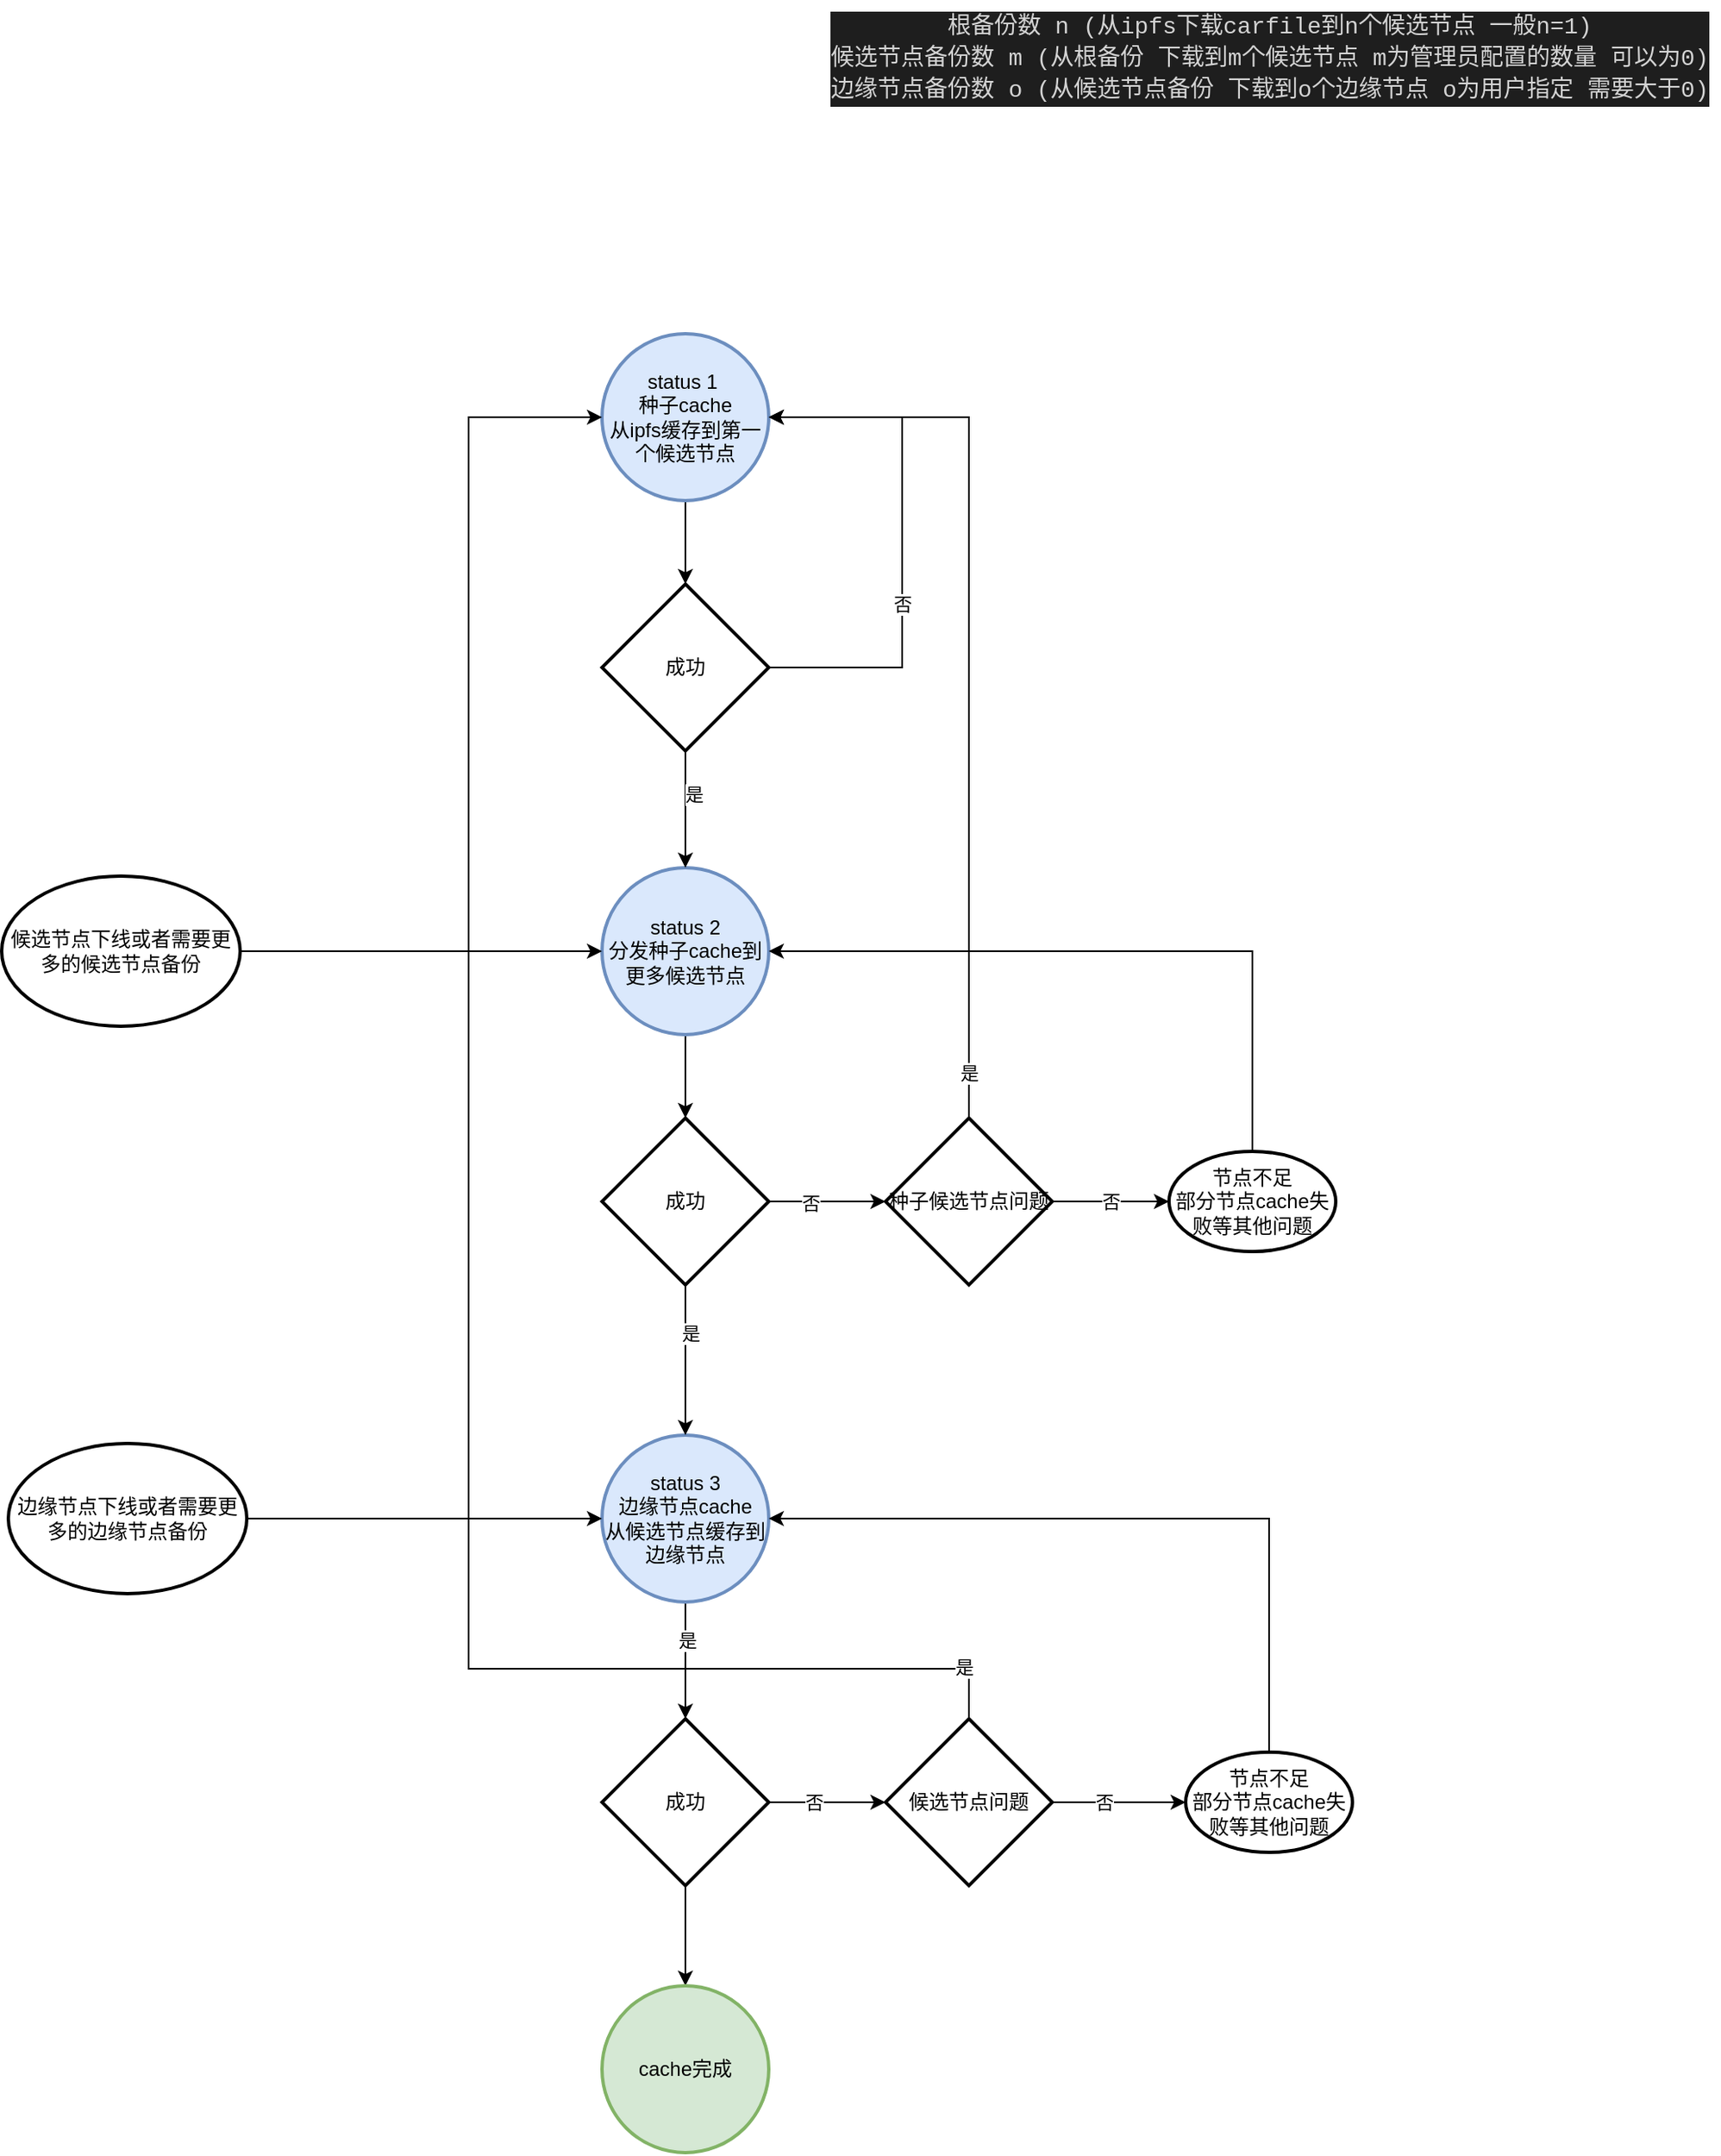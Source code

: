 <mxfile version="20.8.23" type="github">
  <diagram name="第 1 页" id="QHH_X7q2ztNWC-sLg0Y3">
    <mxGraphModel dx="2901" dy="2003" grid="1" gridSize="10" guides="1" tooltips="1" connect="1" arrows="1" fold="1" page="1" pageScale="1" pageWidth="827" pageHeight="1169" math="0" shadow="0">
      <root>
        <mxCell id="0" />
        <mxCell id="1" parent="0" />
        <mxCell id="2cQRxwlxTQhjBTOK5HLz-41" value="&lt;div style=&quot;color: rgb(212, 212, 212); background-color: rgb(30, 30, 30); font-family: Consolas, &amp;quot;Courier New&amp;quot;, monospace; font-size: 14px; line-height: 19px;&quot;&gt;&lt;div&gt;根备份数 n (从ipfs下载carfile到n个候选节点 一般n=1)&lt;/div&gt;&lt;div&gt;候选节点备份数 m (从根备份 下载到m个候选节点 m为管理员配置的数量 可以为0)&lt;/div&gt;&lt;div&gt;边缘节点备份数 o (从候选节点备份 下载到o个边缘节点 o为用户指定 需要大于0)&lt;/div&gt;&lt;/div&gt;" style="text;html=1;align=center;verticalAlign=middle;resizable=0;points=[];autosize=1;strokeColor=none;fillColor=none;" parent="1" vertex="1">
          <mxGeometry x="-70" y="-170" width="540" height="70" as="geometry" />
        </mxCell>
        <mxCell id="S5eZa1ermERS1K-_M2My-9" style="edgeStyle=orthogonalEdgeStyle;rounded=0;orthogonalLoop=1;jettySize=auto;html=1;exitX=0.5;exitY=1;exitDx=0;exitDy=0;exitPerimeter=0;entryX=0.5;entryY=0;entryDx=0;entryDy=0;entryPerimeter=0;" edge="1" parent="1" source="S5eZa1ermERS1K-_M2My-1" target="S5eZa1ermERS1K-_M2My-8">
          <mxGeometry relative="1" as="geometry" />
        </mxCell>
        <mxCell id="S5eZa1ermERS1K-_M2My-1" value="status 1&amp;nbsp;&lt;br&gt;种子cache&lt;br&gt;从ipfs缓存到第一个候选节点" style="strokeWidth=2;html=1;shape=mxgraph.flowchart.start_2;whiteSpace=wrap;fillColor=#dae8fc;strokeColor=#6c8ebf;" vertex="1" parent="1">
          <mxGeometry x="-200" y="30" width="100" height="100" as="geometry" />
        </mxCell>
        <mxCell id="S5eZa1ermERS1K-_M2My-15" style="edgeStyle=orthogonalEdgeStyle;rounded=0;orthogonalLoop=1;jettySize=auto;html=1;exitX=0.5;exitY=1;exitDx=0;exitDy=0;exitPerimeter=0;" edge="1" parent="1" source="S5eZa1ermERS1K-_M2My-2" target="S5eZa1ermERS1K-_M2My-14">
          <mxGeometry relative="1" as="geometry" />
        </mxCell>
        <mxCell id="S5eZa1ermERS1K-_M2My-2" value="status 2&lt;br&gt;分发种子cache到更多候选节点" style="strokeWidth=2;html=1;shape=mxgraph.flowchart.start_2;whiteSpace=wrap;fillColor=#dae8fc;strokeColor=#6c8ebf;" vertex="1" parent="1">
          <mxGeometry x="-200" y="350" width="100" height="100" as="geometry" />
        </mxCell>
        <mxCell id="S5eZa1ermERS1K-_M2My-54" style="edgeStyle=orthogonalEdgeStyle;rounded=0;orthogonalLoop=1;jettySize=auto;html=1;exitX=0.5;exitY=1;exitDx=0;exitDy=0;exitPerimeter=0;" edge="1" parent="1" source="S5eZa1ermERS1K-_M2My-3" target="S5eZa1ermERS1K-_M2My-53">
          <mxGeometry relative="1" as="geometry" />
        </mxCell>
        <mxCell id="S5eZa1ermERS1K-_M2My-55" value="是" style="edgeLabel;html=1;align=center;verticalAlign=middle;resizable=0;points=[];" vertex="1" connectable="0" parent="S5eZa1ermERS1K-_M2My-54">
          <mxGeometry x="-0.362" y="1" relative="1" as="geometry">
            <mxPoint as="offset" />
          </mxGeometry>
        </mxCell>
        <mxCell id="S5eZa1ermERS1K-_M2My-3" value="status 3&lt;br&gt;边缘节点cache&lt;br&gt;从候选节点缓存到边缘节点" style="strokeWidth=2;html=1;shape=mxgraph.flowchart.start_2;whiteSpace=wrap;fillColor=#dae8fc;strokeColor=#6c8ebf;" vertex="1" parent="1">
          <mxGeometry x="-200" y="690" width="100" height="100" as="geometry" />
        </mxCell>
        <mxCell id="S5eZa1ermERS1K-_M2My-10" style="edgeStyle=orthogonalEdgeStyle;rounded=0;orthogonalLoop=1;jettySize=auto;html=1;exitX=0.5;exitY=1;exitDx=0;exitDy=0;exitPerimeter=0;entryX=0.5;entryY=0;entryDx=0;entryDy=0;entryPerimeter=0;" edge="1" parent="1" source="S5eZa1ermERS1K-_M2My-8" target="S5eZa1ermERS1K-_M2My-2">
          <mxGeometry relative="1" as="geometry" />
        </mxCell>
        <mxCell id="S5eZa1ermERS1K-_M2My-13" value="是" style="edgeLabel;html=1;align=center;verticalAlign=middle;resizable=0;points=[];" vertex="1" connectable="0" parent="S5eZa1ermERS1K-_M2My-10">
          <mxGeometry x="-0.259" y="5" relative="1" as="geometry">
            <mxPoint as="offset" />
          </mxGeometry>
        </mxCell>
        <mxCell id="S5eZa1ermERS1K-_M2My-20" style="edgeStyle=orthogonalEdgeStyle;rounded=0;orthogonalLoop=1;jettySize=auto;html=1;exitX=1;exitY=0.5;exitDx=0;exitDy=0;exitPerimeter=0;entryX=1;entryY=0.5;entryDx=0;entryDy=0;entryPerimeter=0;" edge="1" parent="1" source="S5eZa1ermERS1K-_M2My-8" target="S5eZa1ermERS1K-_M2My-1">
          <mxGeometry relative="1" as="geometry">
            <mxPoint x="-30" y="230" as="targetPoint" />
            <Array as="points">
              <mxPoint x="-20" y="230" />
              <mxPoint x="-20" y="80" />
            </Array>
          </mxGeometry>
        </mxCell>
        <mxCell id="S5eZa1ermERS1K-_M2My-21" value="否" style="edgeLabel;html=1;align=center;verticalAlign=middle;resizable=0;points=[];" vertex="1" connectable="0" parent="S5eZa1ermERS1K-_M2My-20">
          <mxGeometry x="-0.24" relative="1" as="geometry">
            <mxPoint as="offset" />
          </mxGeometry>
        </mxCell>
        <mxCell id="S5eZa1ermERS1K-_M2My-8" value="成功" style="strokeWidth=2;html=1;shape=mxgraph.flowchart.decision;whiteSpace=wrap;" vertex="1" parent="1">
          <mxGeometry x="-200" y="180" width="100" height="100" as="geometry" />
        </mxCell>
        <mxCell id="S5eZa1ermERS1K-_M2My-16" style="edgeStyle=orthogonalEdgeStyle;rounded=0;orthogonalLoop=1;jettySize=auto;html=1;exitX=0.5;exitY=1;exitDx=0;exitDy=0;exitPerimeter=0;entryX=0.5;entryY=0;entryDx=0;entryDy=0;entryPerimeter=0;" edge="1" parent="1" source="S5eZa1ermERS1K-_M2My-14" target="S5eZa1ermERS1K-_M2My-3">
          <mxGeometry relative="1" as="geometry" />
        </mxCell>
        <mxCell id="S5eZa1ermERS1K-_M2My-17" value="是" style="edgeLabel;html=1;align=center;verticalAlign=middle;resizable=0;points=[];" vertex="1" connectable="0" parent="S5eZa1ermERS1K-_M2My-16">
          <mxGeometry x="-0.354" y="3" relative="1" as="geometry">
            <mxPoint as="offset" />
          </mxGeometry>
        </mxCell>
        <mxCell id="S5eZa1ermERS1K-_M2My-40" style="edgeStyle=orthogonalEdgeStyle;rounded=0;orthogonalLoop=1;jettySize=auto;html=1;exitX=1;exitY=0.5;exitDx=0;exitDy=0;exitPerimeter=0;entryX=0;entryY=0.5;entryDx=0;entryDy=0;entryPerimeter=0;" edge="1" parent="1" source="S5eZa1ermERS1K-_M2My-14" target="S5eZa1ermERS1K-_M2My-30">
          <mxGeometry relative="1" as="geometry">
            <mxPoint x="-40" y="550" as="targetPoint" />
          </mxGeometry>
        </mxCell>
        <mxCell id="S5eZa1ermERS1K-_M2My-41" value="否" style="edgeLabel;html=1;align=center;verticalAlign=middle;resizable=0;points=[];" vertex="1" connectable="0" parent="S5eZa1ermERS1K-_M2My-40">
          <mxGeometry x="-0.289" y="-1" relative="1" as="geometry">
            <mxPoint as="offset" />
          </mxGeometry>
        </mxCell>
        <mxCell id="S5eZa1ermERS1K-_M2My-14" value="成功" style="strokeWidth=2;html=1;shape=mxgraph.flowchart.decision;whiteSpace=wrap;" vertex="1" parent="1">
          <mxGeometry x="-200" y="500" width="100" height="100" as="geometry" />
        </mxCell>
        <mxCell id="S5eZa1ermERS1K-_M2My-33" style="edgeStyle=orthogonalEdgeStyle;rounded=0;orthogonalLoop=1;jettySize=auto;html=1;exitX=0.5;exitY=0;exitDx=0;exitDy=0;exitPerimeter=0;entryX=1;entryY=0.5;entryDx=0;entryDy=0;entryPerimeter=0;" edge="1" parent="1" source="S5eZa1ermERS1K-_M2My-30" target="S5eZa1ermERS1K-_M2My-1">
          <mxGeometry relative="1" as="geometry" />
        </mxCell>
        <mxCell id="S5eZa1ermERS1K-_M2My-34" value="是" style="edgeLabel;html=1;align=center;verticalAlign=middle;resizable=0;points=[];" vertex="1" connectable="0" parent="S5eZa1ermERS1K-_M2My-33">
          <mxGeometry x="-0.7" y="-2" relative="1" as="geometry">
            <mxPoint x="-2" y="54" as="offset" />
          </mxGeometry>
        </mxCell>
        <mxCell id="S5eZa1ermERS1K-_M2My-36" value="否" style="edgeStyle=orthogonalEdgeStyle;rounded=0;orthogonalLoop=1;jettySize=auto;html=1;exitX=1;exitY=0.5;exitDx=0;exitDy=0;exitPerimeter=0;entryX=0;entryY=0.5;entryDx=0;entryDy=0;entryPerimeter=0;" edge="1" parent="1" source="S5eZa1ermERS1K-_M2My-30" target="S5eZa1ermERS1K-_M2My-46">
          <mxGeometry relative="1" as="geometry">
            <mxPoint x="120" y="550" as="targetPoint" />
          </mxGeometry>
        </mxCell>
        <mxCell id="S5eZa1ermERS1K-_M2My-30" value="种子候选节点问题" style="strokeWidth=2;html=1;shape=mxgraph.flowchart.decision;whiteSpace=wrap;" vertex="1" parent="1">
          <mxGeometry x="-30" y="500" width="100" height="100" as="geometry" />
        </mxCell>
        <mxCell id="S5eZa1ermERS1K-_M2My-47" style="edgeStyle=orthogonalEdgeStyle;rounded=0;orthogonalLoop=1;jettySize=auto;html=1;exitX=0.5;exitY=0;exitDx=0;exitDy=0;exitPerimeter=0;entryX=1;entryY=0.5;entryDx=0;entryDy=0;entryPerimeter=0;" edge="1" parent="1" source="S5eZa1ermERS1K-_M2My-46" target="S5eZa1ermERS1K-_M2My-2">
          <mxGeometry relative="1" as="geometry" />
        </mxCell>
        <mxCell id="S5eZa1ermERS1K-_M2My-46" value="节点不足&lt;br&gt;部分节点cache失败等其他问题" style="strokeWidth=2;html=1;shape=mxgraph.flowchart.start_1;whiteSpace=wrap;" vertex="1" parent="1">
          <mxGeometry x="140" y="520" width="100" height="60" as="geometry" />
        </mxCell>
        <mxCell id="S5eZa1ermERS1K-_M2My-51" style="edgeStyle=orthogonalEdgeStyle;rounded=0;orthogonalLoop=1;jettySize=auto;html=1;exitX=0.5;exitY=0;exitDx=0;exitDy=0;exitPerimeter=0;entryX=0;entryY=0.5;entryDx=0;entryDy=0;entryPerimeter=0;" edge="1" parent="1" source="S5eZa1ermERS1K-_M2My-48" target="S5eZa1ermERS1K-_M2My-1">
          <mxGeometry relative="1" as="geometry">
            <mxPoint x="-380" y="260" as="targetPoint" />
            <Array as="points">
              <mxPoint x="20" y="830" />
              <mxPoint x="-280" y="830" />
              <mxPoint x="-280" y="80" />
            </Array>
          </mxGeometry>
        </mxCell>
        <mxCell id="S5eZa1ermERS1K-_M2My-52" value="是" style="edgeLabel;html=1;align=center;verticalAlign=middle;resizable=0;points=[];" vertex="1" connectable="0" parent="S5eZa1ermERS1K-_M2My-51">
          <mxGeometry x="-0.943" y="-1" relative="1" as="geometry">
            <mxPoint as="offset" />
          </mxGeometry>
        </mxCell>
        <mxCell id="S5eZa1ermERS1K-_M2My-59" style="edgeStyle=orthogonalEdgeStyle;rounded=0;orthogonalLoop=1;jettySize=auto;html=1;exitX=1;exitY=0.5;exitDx=0;exitDy=0;exitPerimeter=0;" edge="1" parent="1" source="S5eZa1ermERS1K-_M2My-48" target="S5eZa1ermERS1K-_M2My-58">
          <mxGeometry relative="1" as="geometry" />
        </mxCell>
        <mxCell id="S5eZa1ermERS1K-_M2My-60" value="否" style="edgeLabel;html=1;align=center;verticalAlign=middle;resizable=0;points=[];" vertex="1" connectable="0" parent="S5eZa1ermERS1K-_M2My-59">
          <mxGeometry x="-0.231" relative="1" as="geometry">
            <mxPoint as="offset" />
          </mxGeometry>
        </mxCell>
        <mxCell id="S5eZa1ermERS1K-_M2My-48" value="候选节点问题" style="strokeWidth=2;html=1;shape=mxgraph.flowchart.decision;whiteSpace=wrap;" vertex="1" parent="1">
          <mxGeometry x="-30" y="860" width="100" height="100" as="geometry" />
        </mxCell>
        <mxCell id="S5eZa1ermERS1K-_M2My-56" style="edgeStyle=orthogonalEdgeStyle;rounded=0;orthogonalLoop=1;jettySize=auto;html=1;exitX=1;exitY=0.5;exitDx=0;exitDy=0;exitPerimeter=0;" edge="1" parent="1" source="S5eZa1ermERS1K-_M2My-53" target="S5eZa1ermERS1K-_M2My-48">
          <mxGeometry relative="1" as="geometry" />
        </mxCell>
        <mxCell id="S5eZa1ermERS1K-_M2My-57" value="否" style="edgeLabel;html=1;align=center;verticalAlign=middle;resizable=0;points=[];" vertex="1" connectable="0" parent="S5eZa1ermERS1K-_M2My-56">
          <mxGeometry x="-0.248" relative="1" as="geometry">
            <mxPoint as="offset" />
          </mxGeometry>
        </mxCell>
        <mxCell id="S5eZa1ermERS1K-_M2My-63" style="edgeStyle=orthogonalEdgeStyle;rounded=0;orthogonalLoop=1;jettySize=auto;html=1;exitX=0.5;exitY=1;exitDx=0;exitDy=0;exitPerimeter=0;" edge="1" parent="1" source="S5eZa1ermERS1K-_M2My-53" target="S5eZa1ermERS1K-_M2My-62">
          <mxGeometry relative="1" as="geometry" />
        </mxCell>
        <mxCell id="S5eZa1ermERS1K-_M2My-53" value="成功" style="strokeWidth=2;html=1;shape=mxgraph.flowchart.decision;whiteSpace=wrap;" vertex="1" parent="1">
          <mxGeometry x="-200" y="860" width="100" height="100" as="geometry" />
        </mxCell>
        <mxCell id="S5eZa1ermERS1K-_M2My-61" style="edgeStyle=orthogonalEdgeStyle;rounded=0;orthogonalLoop=1;jettySize=auto;html=1;exitX=0.5;exitY=0;exitDx=0;exitDy=0;exitPerimeter=0;entryX=1;entryY=0.5;entryDx=0;entryDy=0;entryPerimeter=0;" edge="1" parent="1" source="S5eZa1ermERS1K-_M2My-58" target="S5eZa1ermERS1K-_M2My-3">
          <mxGeometry relative="1" as="geometry" />
        </mxCell>
        <mxCell id="S5eZa1ermERS1K-_M2My-58" value="节点不足&lt;br style=&quot;border-color: var(--border-color);&quot;&gt;部分节点cache失败等其他问题" style="strokeWidth=2;html=1;shape=mxgraph.flowchart.start_1;whiteSpace=wrap;" vertex="1" parent="1">
          <mxGeometry x="150" y="880" width="100" height="60" as="geometry" />
        </mxCell>
        <mxCell id="S5eZa1ermERS1K-_M2My-62" value="cache完成" style="strokeWidth=2;html=1;shape=mxgraph.flowchart.start_2;whiteSpace=wrap;fillColor=#d5e8d4;strokeColor=#82b366;" vertex="1" parent="1">
          <mxGeometry x="-200" y="1020" width="100" height="100" as="geometry" />
        </mxCell>
        <mxCell id="S5eZa1ermERS1K-_M2My-67" style="edgeStyle=orthogonalEdgeStyle;rounded=0;orthogonalLoop=1;jettySize=auto;html=1;" edge="1" parent="1" source="S5eZa1ermERS1K-_M2My-65" target="S5eZa1ermERS1K-_M2My-2">
          <mxGeometry relative="1" as="geometry" />
        </mxCell>
        <mxCell id="S5eZa1ermERS1K-_M2My-65" value="候选节点下线或者需要更多的候选节点备份" style="strokeWidth=2;html=1;shape=mxgraph.flowchart.start_1;whiteSpace=wrap;" vertex="1" parent="1">
          <mxGeometry x="-560" y="355" width="143" height="90" as="geometry" />
        </mxCell>
        <mxCell id="S5eZa1ermERS1K-_M2My-69" style="edgeStyle=orthogonalEdgeStyle;rounded=0;orthogonalLoop=1;jettySize=auto;html=1;" edge="1" parent="1" source="S5eZa1ermERS1K-_M2My-68" target="S5eZa1ermERS1K-_M2My-3">
          <mxGeometry relative="1" as="geometry" />
        </mxCell>
        <mxCell id="S5eZa1ermERS1K-_M2My-68" value="边缘节点下线或者需要更多的边缘节点备份" style="strokeWidth=2;html=1;shape=mxgraph.flowchart.start_1;whiteSpace=wrap;" vertex="1" parent="1">
          <mxGeometry x="-556" y="695" width="143" height="90" as="geometry" />
        </mxCell>
      </root>
    </mxGraphModel>
  </diagram>
</mxfile>
